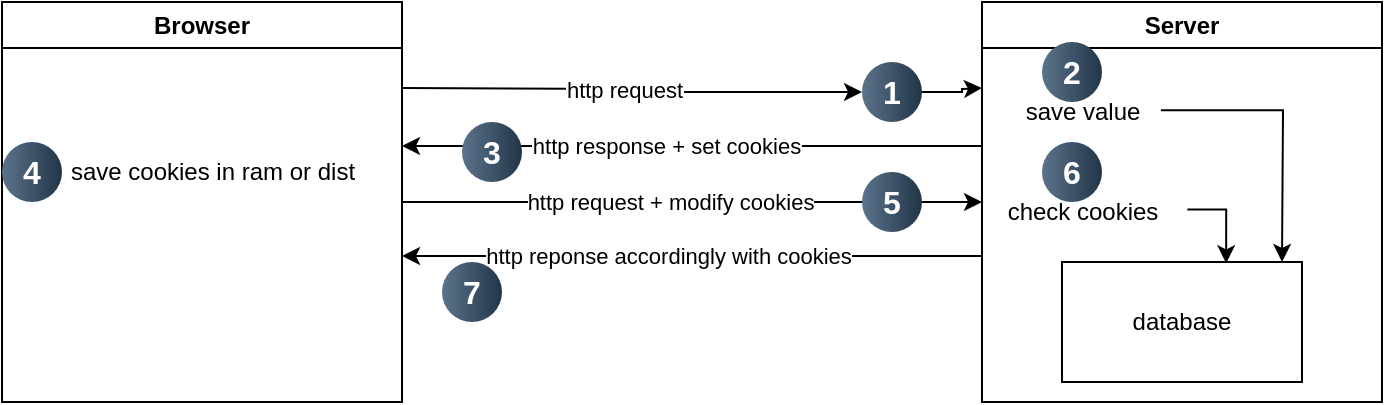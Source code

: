 <mxfile version="25.0.3">
  <diagram name="Page-1" id="LwkyBsAJxQn83dvknyzN">
    <mxGraphModel dx="1434" dy="754" grid="1" gridSize="10" guides="1" tooltips="1" connect="1" arrows="1" fold="1" page="1" pageScale="1" pageWidth="827" pageHeight="1169" math="0" shadow="0">
      <root>
        <mxCell id="0" />
        <mxCell id="1" parent="0" />
        <mxCell id="36gYeei36n6nMp-v2vSk-4" style="edgeStyle=orthogonalEdgeStyle;rounded=0;orthogonalLoop=1;jettySize=auto;html=1;entryX=0;entryY=0.5;entryDx=0;entryDy=0;" parent="1" edge="1" source="X-8ijhAk348ClDdlAnx2-1">
          <mxGeometry relative="1" as="geometry">
            <mxPoint x="230" y="273" as="sourcePoint" />
            <mxPoint x="520.0" y="273" as="targetPoint" />
          </mxGeometry>
        </mxCell>
        <mxCell id="36gYeei36n6nMp-v2vSk-13" style="edgeStyle=orthogonalEdgeStyle;rounded=0;orthogonalLoop=1;jettySize=auto;html=1;" parent="1" edge="1">
          <mxGeometry relative="1" as="geometry">
            <mxPoint x="520.0" y="330" as="targetPoint" />
            <mxPoint x="230" y="330" as="sourcePoint" />
          </mxGeometry>
        </mxCell>
        <mxCell id="36gYeei36n6nMp-v2vSk-14" value="http request + modify cookies" style="edgeLabel;html=1;align=center;verticalAlign=middle;resizable=0;points=[];" parent="36gYeei36n6nMp-v2vSk-13" vertex="1" connectable="0">
          <mxGeometry x="-0.075" y="1" relative="1" as="geometry">
            <mxPoint y="1" as="offset" />
          </mxGeometry>
        </mxCell>
        <mxCell id="36gYeei36n6nMp-v2vSk-1" value="Browser" style="swimlane;whiteSpace=wrap;html=1;" parent="1" vertex="1">
          <mxGeometry x="30" y="230" width="200" height="200" as="geometry" />
        </mxCell>
        <mxCell id="36gYeei36n6nMp-v2vSk-20" value="save cookies in ram or dist" style="text;html=1;align=center;verticalAlign=middle;resizable=0;points=[];autosize=1;strokeColor=none;fillColor=none;" parent="36gYeei36n6nMp-v2vSk-1" vertex="1">
          <mxGeometry x="20" y="70" width="170" height="30" as="geometry" />
        </mxCell>
        <mxCell id="36gYeei36n6nMp-v2vSk-11" style="edgeStyle=orthogonalEdgeStyle;rounded=0;orthogonalLoop=1;jettySize=auto;html=1;entryX=1;entryY=0.75;entryDx=0;entryDy=0;exitX=0;exitY=0.75;exitDx=0;exitDy=0;" parent="1" edge="1">
          <mxGeometry relative="1" as="geometry">
            <mxPoint x="520.0" y="302" as="sourcePoint" />
            <mxPoint x="230" y="302" as="targetPoint" />
          </mxGeometry>
        </mxCell>
        <mxCell id="36gYeei36n6nMp-v2vSk-12" value="http response + set cookies" style="edgeLabel;html=1;align=center;verticalAlign=middle;resizable=0;points=[];" parent="36gYeei36n6nMp-v2vSk-11" vertex="1" connectable="0">
          <mxGeometry x="0.094" y="-1" relative="1" as="geometry">
            <mxPoint y="1" as="offset" />
          </mxGeometry>
        </mxCell>
        <mxCell id="36gYeei36n6nMp-v2vSk-15" style="edgeStyle=orthogonalEdgeStyle;rounded=0;orthogonalLoop=1;jettySize=auto;html=1;" parent="1" edge="1">
          <mxGeometry relative="1" as="geometry">
            <mxPoint x="230" y="357" as="targetPoint" />
            <mxPoint x="520" y="357" as="sourcePoint" />
          </mxGeometry>
        </mxCell>
        <mxCell id="36gYeei36n6nMp-v2vSk-16" value="http reponse accordingly with cookies" style="edgeLabel;html=1;align=center;verticalAlign=middle;resizable=0;points=[];" parent="36gYeei36n6nMp-v2vSk-15" vertex="1" connectable="0">
          <mxGeometry x="0.085" y="-2" relative="1" as="geometry">
            <mxPoint y="2" as="offset" />
          </mxGeometry>
        </mxCell>
        <mxCell id="36gYeei36n6nMp-v2vSk-2" value="Server" style="swimlane;whiteSpace=wrap;html=1;" parent="1" vertex="1">
          <mxGeometry x="520" y="230" width="200" height="200" as="geometry" />
        </mxCell>
        <mxCell id="36gYeei36n6nMp-v2vSk-6" value="database" style="rounded=0;whiteSpace=wrap;html=1;" parent="36gYeei36n6nMp-v2vSk-2" vertex="1">
          <mxGeometry x="40" y="130" width="120" height="60" as="geometry" />
        </mxCell>
        <mxCell id="36gYeei36n6nMp-v2vSk-7" value="save value" style="text;html=1;align=center;verticalAlign=middle;resizable=0;points=[];autosize=1;strokeColor=none;fillColor=none;" parent="36gYeei36n6nMp-v2vSk-2" vertex="1">
          <mxGeometry x="10" y="40" width="80" height="30" as="geometry" />
        </mxCell>
        <mxCell id="36gYeei36n6nMp-v2vSk-17" style="edgeStyle=orthogonalEdgeStyle;rounded=0;orthogonalLoop=1;jettySize=auto;html=1;exitX=0.993;exitY=0.471;exitDx=0;exitDy=0;exitPerimeter=0;" parent="36gYeei36n6nMp-v2vSk-2" source="36gYeei36n6nMp-v2vSk-7" edge="1">
          <mxGeometry relative="1" as="geometry">
            <mxPoint x="150" y="130" as="targetPoint" />
          </mxGeometry>
        </mxCell>
        <mxCell id="36gYeei36n6nMp-v2vSk-18" value="check cookies" style="text;html=1;align=center;verticalAlign=middle;resizable=0;points=[];autosize=1;strokeColor=none;fillColor=none;" parent="36gYeei36n6nMp-v2vSk-2" vertex="1">
          <mxGeometry y="90" width="100" height="30" as="geometry" />
        </mxCell>
        <mxCell id="36gYeei36n6nMp-v2vSk-19" style="edgeStyle=orthogonalEdgeStyle;rounded=0;orthogonalLoop=1;jettySize=auto;html=1;entryX=0.684;entryY=0.011;entryDx=0;entryDy=0;entryPerimeter=0;exitX=1.027;exitY=0.46;exitDx=0;exitDy=0;exitPerimeter=0;" parent="36gYeei36n6nMp-v2vSk-2" source="36gYeei36n6nMp-v2vSk-18" target="36gYeei36n6nMp-v2vSk-6" edge="1">
          <mxGeometry relative="1" as="geometry" />
        </mxCell>
        <mxCell id="X-8ijhAk348ClDdlAnx2-2" value="2" style="ellipse;whiteSpace=wrap;html=1;aspect=fixed;rotation=0;gradientColor=#223548;strokeColor=none;gradientDirection=east;fillColor=#5b738b;rounded=0;pointerEvents=0;fontFamily=Helvetica;fontSize=16;fontColor=#FFFFFF;spacingTop=4;spacingBottom=4;spacingLeft=4;spacingRight=4;points=[];fontStyle=1" vertex="1" parent="36gYeei36n6nMp-v2vSk-2">
          <mxGeometry x="30" y="20" width="30" height="30" as="geometry" />
        </mxCell>
        <mxCell id="X-8ijhAk348ClDdlAnx2-8" value="6" style="ellipse;whiteSpace=wrap;html=1;aspect=fixed;rotation=0;gradientColor=#223548;strokeColor=none;gradientDirection=east;fillColor=#5b738b;rounded=0;pointerEvents=0;fontFamily=Helvetica;fontSize=16;fontColor=#FFFFFF;spacingTop=4;spacingBottom=4;spacingLeft=4;spacingRight=4;points=[];fontStyle=1" vertex="1" parent="36gYeei36n6nMp-v2vSk-2">
          <mxGeometry x="30" y="70" width="30" height="30" as="geometry" />
        </mxCell>
        <mxCell id="X-8ijhAk348ClDdlAnx2-3" value="3" style="ellipse;whiteSpace=wrap;html=1;aspect=fixed;rotation=0;gradientColor=#223548;strokeColor=none;gradientDirection=east;fillColor=#5b738b;rounded=0;pointerEvents=0;fontFamily=Helvetica;fontSize=16;fontColor=#FFFFFF;spacingTop=4;spacingBottom=4;spacingLeft=4;spacingRight=4;points=[];fontStyle=1" vertex="1" parent="1">
          <mxGeometry x="260" y="290" width="30" height="30" as="geometry" />
        </mxCell>
        <mxCell id="X-8ijhAk348ClDdlAnx2-4" value="" style="edgeStyle=orthogonalEdgeStyle;rounded=0;orthogonalLoop=1;jettySize=auto;html=1;entryX=0;entryY=0.5;entryDx=0;entryDy=0;" edge="1" parent="1" target="X-8ijhAk348ClDdlAnx2-1">
          <mxGeometry relative="1" as="geometry">
            <mxPoint x="230" y="273" as="sourcePoint" />
            <mxPoint x="520.0" y="273" as="targetPoint" />
          </mxGeometry>
        </mxCell>
        <mxCell id="X-8ijhAk348ClDdlAnx2-5" value="http request" style="edgeLabel;html=1;align=center;verticalAlign=middle;resizable=0;points=[];" vertex="1" connectable="0" parent="X-8ijhAk348ClDdlAnx2-4">
          <mxGeometry x="-0.048" y="2" relative="1" as="geometry">
            <mxPoint x="1" y="2" as="offset" />
          </mxGeometry>
        </mxCell>
        <mxCell id="X-8ijhAk348ClDdlAnx2-1" value="1" style="ellipse;whiteSpace=wrap;html=1;aspect=fixed;rotation=0;gradientColor=#223548;strokeColor=none;gradientDirection=east;fillColor=#5b738b;rounded=0;pointerEvents=0;fontFamily=Helvetica;fontSize=16;fontColor=#FFFFFF;spacingTop=4;spacingBottom=4;spacingLeft=4;spacingRight=4;points=[];fontStyle=1" vertex="1" parent="1">
          <mxGeometry x="460" y="260" width="30" height="30" as="geometry" />
        </mxCell>
        <mxCell id="X-8ijhAk348ClDdlAnx2-6" value="4" style="ellipse;whiteSpace=wrap;html=1;aspect=fixed;rotation=0;gradientColor=#223548;strokeColor=none;gradientDirection=east;fillColor=#5b738b;rounded=0;pointerEvents=0;fontFamily=Helvetica;fontSize=16;fontColor=#FFFFFF;spacingTop=4;spacingBottom=4;spacingLeft=4;spacingRight=4;points=[];fontStyle=1" vertex="1" parent="1">
          <mxGeometry x="30" y="300" width="30" height="30" as="geometry" />
        </mxCell>
        <mxCell id="X-8ijhAk348ClDdlAnx2-7" value="5" style="ellipse;whiteSpace=wrap;html=1;aspect=fixed;rotation=0;gradientColor=#223548;strokeColor=none;gradientDirection=east;fillColor=#5b738b;rounded=0;pointerEvents=0;fontFamily=Helvetica;fontSize=16;fontColor=#FFFFFF;spacingTop=4;spacingBottom=4;spacingLeft=4;spacingRight=4;points=[];fontStyle=1" vertex="1" parent="1">
          <mxGeometry x="460" y="315" width="30" height="30" as="geometry" />
        </mxCell>
        <mxCell id="X-8ijhAk348ClDdlAnx2-12" value="7" style="ellipse;whiteSpace=wrap;html=1;aspect=fixed;rotation=0;gradientColor=#223548;strokeColor=none;gradientDirection=east;fillColor=#5b738b;rounded=0;pointerEvents=0;fontFamily=Helvetica;fontSize=16;fontColor=#FFFFFF;spacingTop=4;spacingBottom=4;spacingLeft=4;spacingRight=4;points=[];fontStyle=1" vertex="1" parent="1">
          <mxGeometry x="250" y="360" width="30" height="30" as="geometry" />
        </mxCell>
      </root>
    </mxGraphModel>
  </diagram>
</mxfile>
